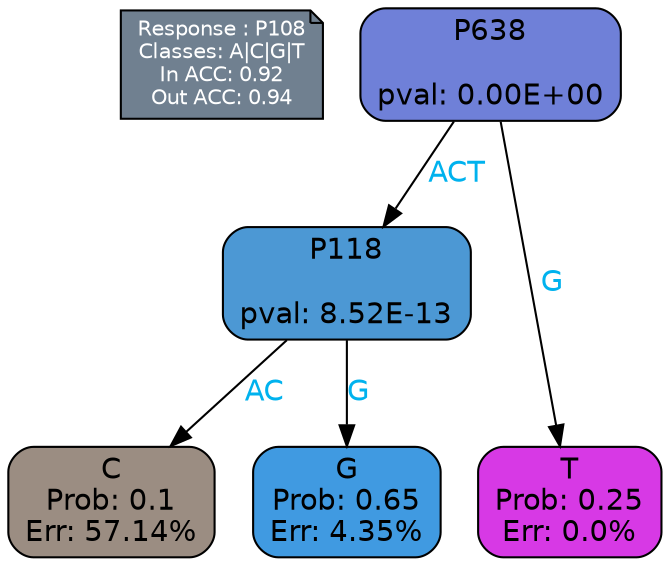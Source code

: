 digraph Tree {
node [shape=box, style="filled, rounded", color="black", fontname=helvetica] ;
graph [ranksep=equally, splines=polylines, bgcolor=transparent, dpi=600] ;
edge [fontname=helvetica] ;
LEGEND [label="Response : P108
Classes: A|C|G|T
In ACC: 0.92
Out ACC: 0.94
",shape=note,align=left,style=filled,fillcolor="slategray",fontcolor="white",fontsize=10];1 [label="P638

pval: 0.00E+00", fillcolor="#6f80d8"] ;
2 [label="P118

pval: 8.52E-13", fillcolor="#4c98d4"] ;
3 [label="C
Prob: 0.1
Err: 57.14%", fillcolor="#9b8d82"] ;
4 [label="G
Prob: 0.65
Err: 4.35%", fillcolor="#409ae1"] ;
5 [label="T
Prob: 0.25
Err: 0.0%", fillcolor="#d739e5"] ;
1 -> 2 [label="ACT",fontcolor=deepskyblue2] ;
1 -> 5 [label="G",fontcolor=deepskyblue2] ;
2 -> 3 [label="AC",fontcolor=deepskyblue2] ;
2 -> 4 [label="G",fontcolor=deepskyblue2] ;
{rank = same; 3;4;5;}{rank = same; LEGEND;1;}}